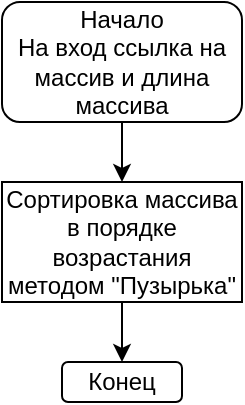 <mxfile version="14.2.4" type="device"><diagram id="-DrbEpda4v11TRCehB8b" name="Page-1"><mxGraphModel dx="700" dy="735" grid="1" gridSize="10" guides="1" tooltips="1" connect="1" arrows="1" fold="1" page="1" pageScale="1" pageWidth="850" pageHeight="1100" math="0" shadow="0"><root><mxCell id="0"/><mxCell id="1" parent="0"/><mxCell id="ULcwvmfUD-HWupyH0yqE-3" value="" style="edgeStyle=orthogonalEdgeStyle;rounded=0;orthogonalLoop=1;jettySize=auto;html=1;" parent="1" source="ULcwvmfUD-HWupyH0yqE-1" target="ULcwvmfUD-HWupyH0yqE-2" edge="1"><mxGeometry relative="1" as="geometry"/></mxCell><mxCell id="ULcwvmfUD-HWupyH0yqE-1" value="Начало&lt;br&gt;На вход ссылка на массив и длина массива" style="rounded=1;whiteSpace=wrap;html=1;" parent="1" vertex="1"><mxGeometry x="270" y="130" width="120" height="60" as="geometry"/></mxCell><mxCell id="ULcwvmfUD-HWupyH0yqE-5" value="" style="edgeStyle=orthogonalEdgeStyle;rounded=0;orthogonalLoop=1;jettySize=auto;html=1;" parent="1" source="ULcwvmfUD-HWupyH0yqE-2" target="ULcwvmfUD-HWupyH0yqE-4" edge="1"><mxGeometry relative="1" as="geometry"/></mxCell><mxCell id="ULcwvmfUD-HWupyH0yqE-2" value="Сортировка массива в порядке возрастания методом &quot;Пузырька&quot;" style="rounded=0;whiteSpace=wrap;html=1;" parent="1" vertex="1"><mxGeometry x="270" y="220" width="120" height="60" as="geometry"/></mxCell><mxCell id="ULcwvmfUD-HWupyH0yqE-4" value="Конец" style="rounded=1;whiteSpace=wrap;html=1;" parent="1" vertex="1"><mxGeometry x="300" y="310" width="60" height="20" as="geometry"/></mxCell></root></mxGraphModel></diagram></mxfile>